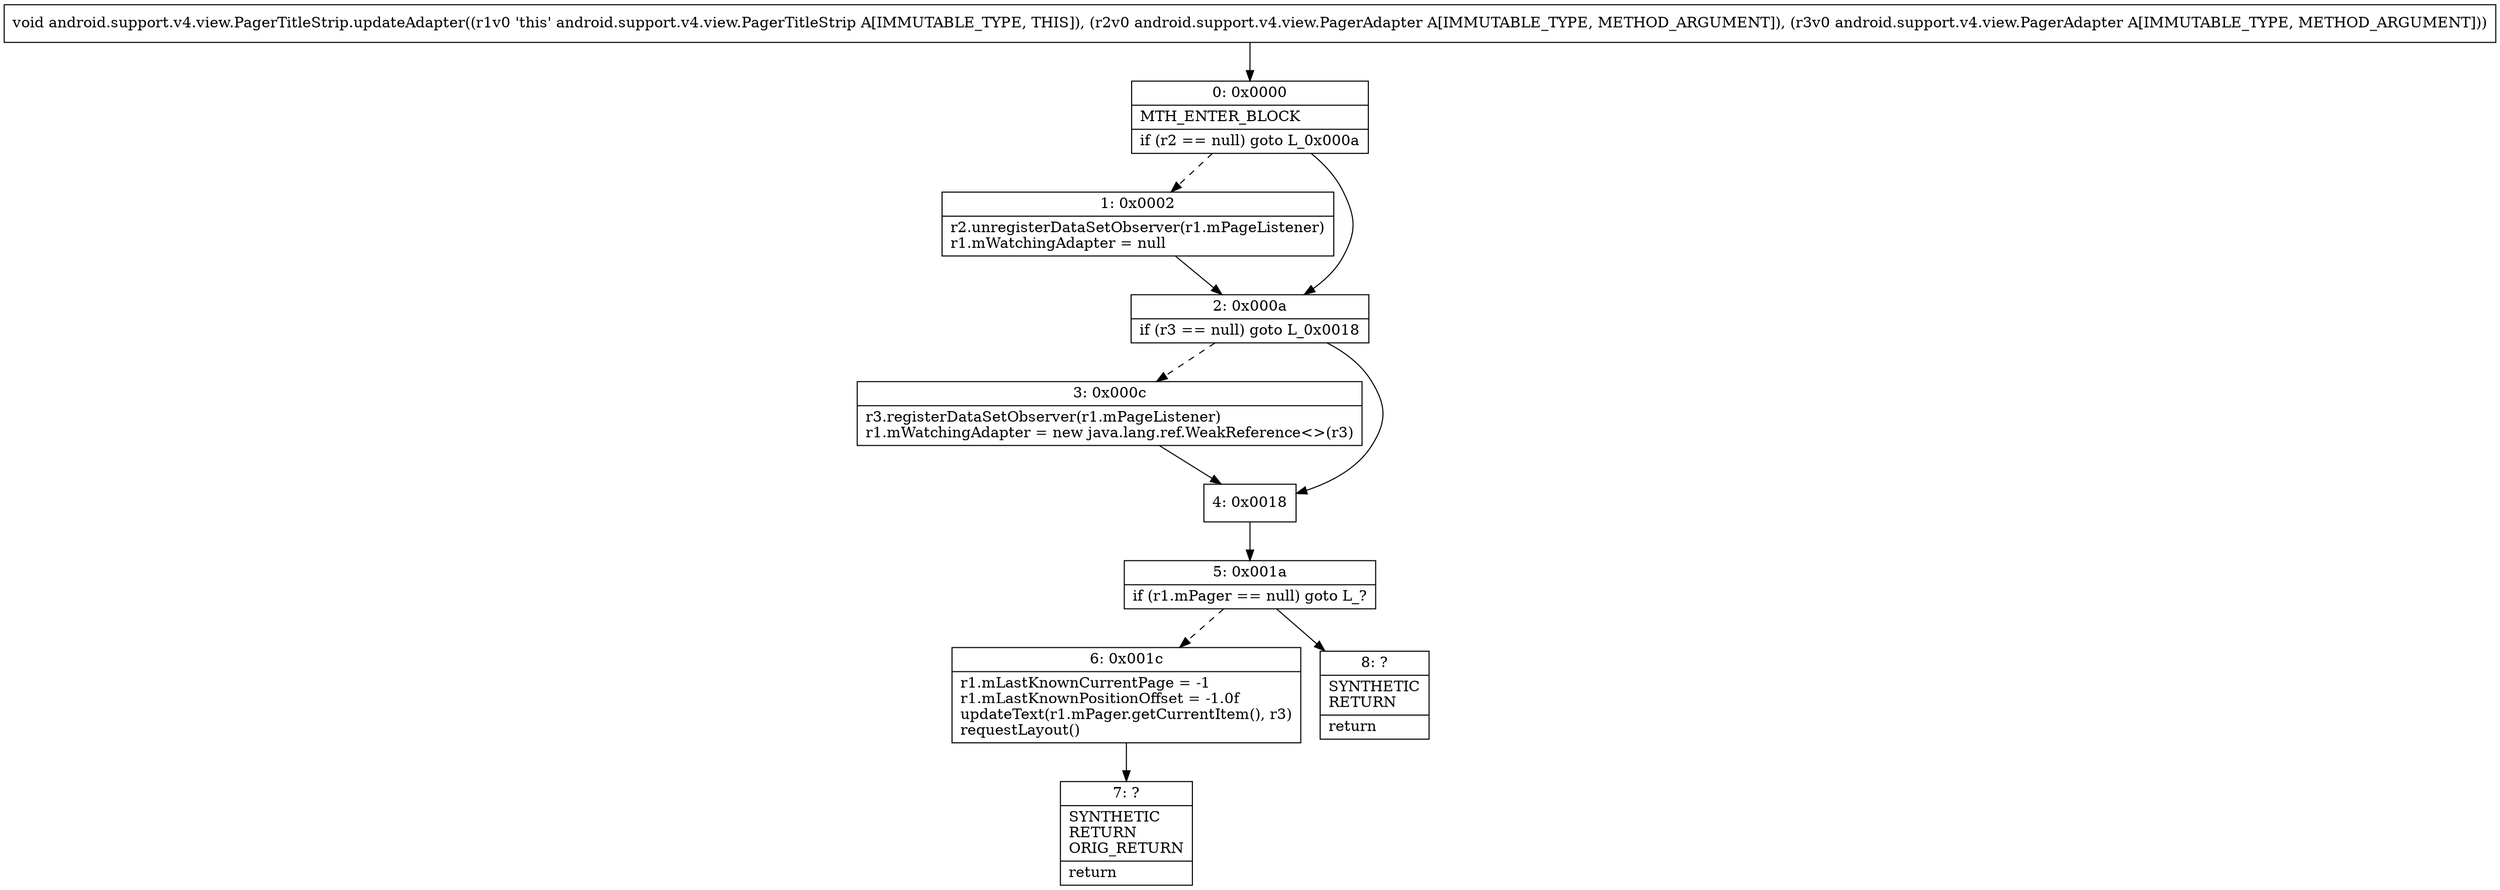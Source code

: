 digraph "CFG forandroid.support.v4.view.PagerTitleStrip.updateAdapter(Landroid\/support\/v4\/view\/PagerAdapter;Landroid\/support\/v4\/view\/PagerAdapter;)V" {
Node_0 [shape=record,label="{0\:\ 0x0000|MTH_ENTER_BLOCK\l|if (r2 == null) goto L_0x000a\l}"];
Node_1 [shape=record,label="{1\:\ 0x0002|r2.unregisterDataSetObserver(r1.mPageListener)\lr1.mWatchingAdapter = null\l}"];
Node_2 [shape=record,label="{2\:\ 0x000a|if (r3 == null) goto L_0x0018\l}"];
Node_3 [shape=record,label="{3\:\ 0x000c|r3.registerDataSetObserver(r1.mPageListener)\lr1.mWatchingAdapter = new java.lang.ref.WeakReference\<\>(r3)\l}"];
Node_4 [shape=record,label="{4\:\ 0x0018}"];
Node_5 [shape=record,label="{5\:\ 0x001a|if (r1.mPager == null) goto L_?\l}"];
Node_6 [shape=record,label="{6\:\ 0x001c|r1.mLastKnownCurrentPage = \-1\lr1.mLastKnownPositionOffset = \-1.0f\lupdateText(r1.mPager.getCurrentItem(), r3)\lrequestLayout()\l}"];
Node_7 [shape=record,label="{7\:\ ?|SYNTHETIC\lRETURN\lORIG_RETURN\l|return\l}"];
Node_8 [shape=record,label="{8\:\ ?|SYNTHETIC\lRETURN\l|return\l}"];
MethodNode[shape=record,label="{void android.support.v4.view.PagerTitleStrip.updateAdapter((r1v0 'this' android.support.v4.view.PagerTitleStrip A[IMMUTABLE_TYPE, THIS]), (r2v0 android.support.v4.view.PagerAdapter A[IMMUTABLE_TYPE, METHOD_ARGUMENT]), (r3v0 android.support.v4.view.PagerAdapter A[IMMUTABLE_TYPE, METHOD_ARGUMENT])) }"];
MethodNode -> Node_0;
Node_0 -> Node_1[style=dashed];
Node_0 -> Node_2;
Node_1 -> Node_2;
Node_2 -> Node_3[style=dashed];
Node_2 -> Node_4;
Node_3 -> Node_4;
Node_4 -> Node_5;
Node_5 -> Node_6[style=dashed];
Node_5 -> Node_8;
Node_6 -> Node_7;
}

